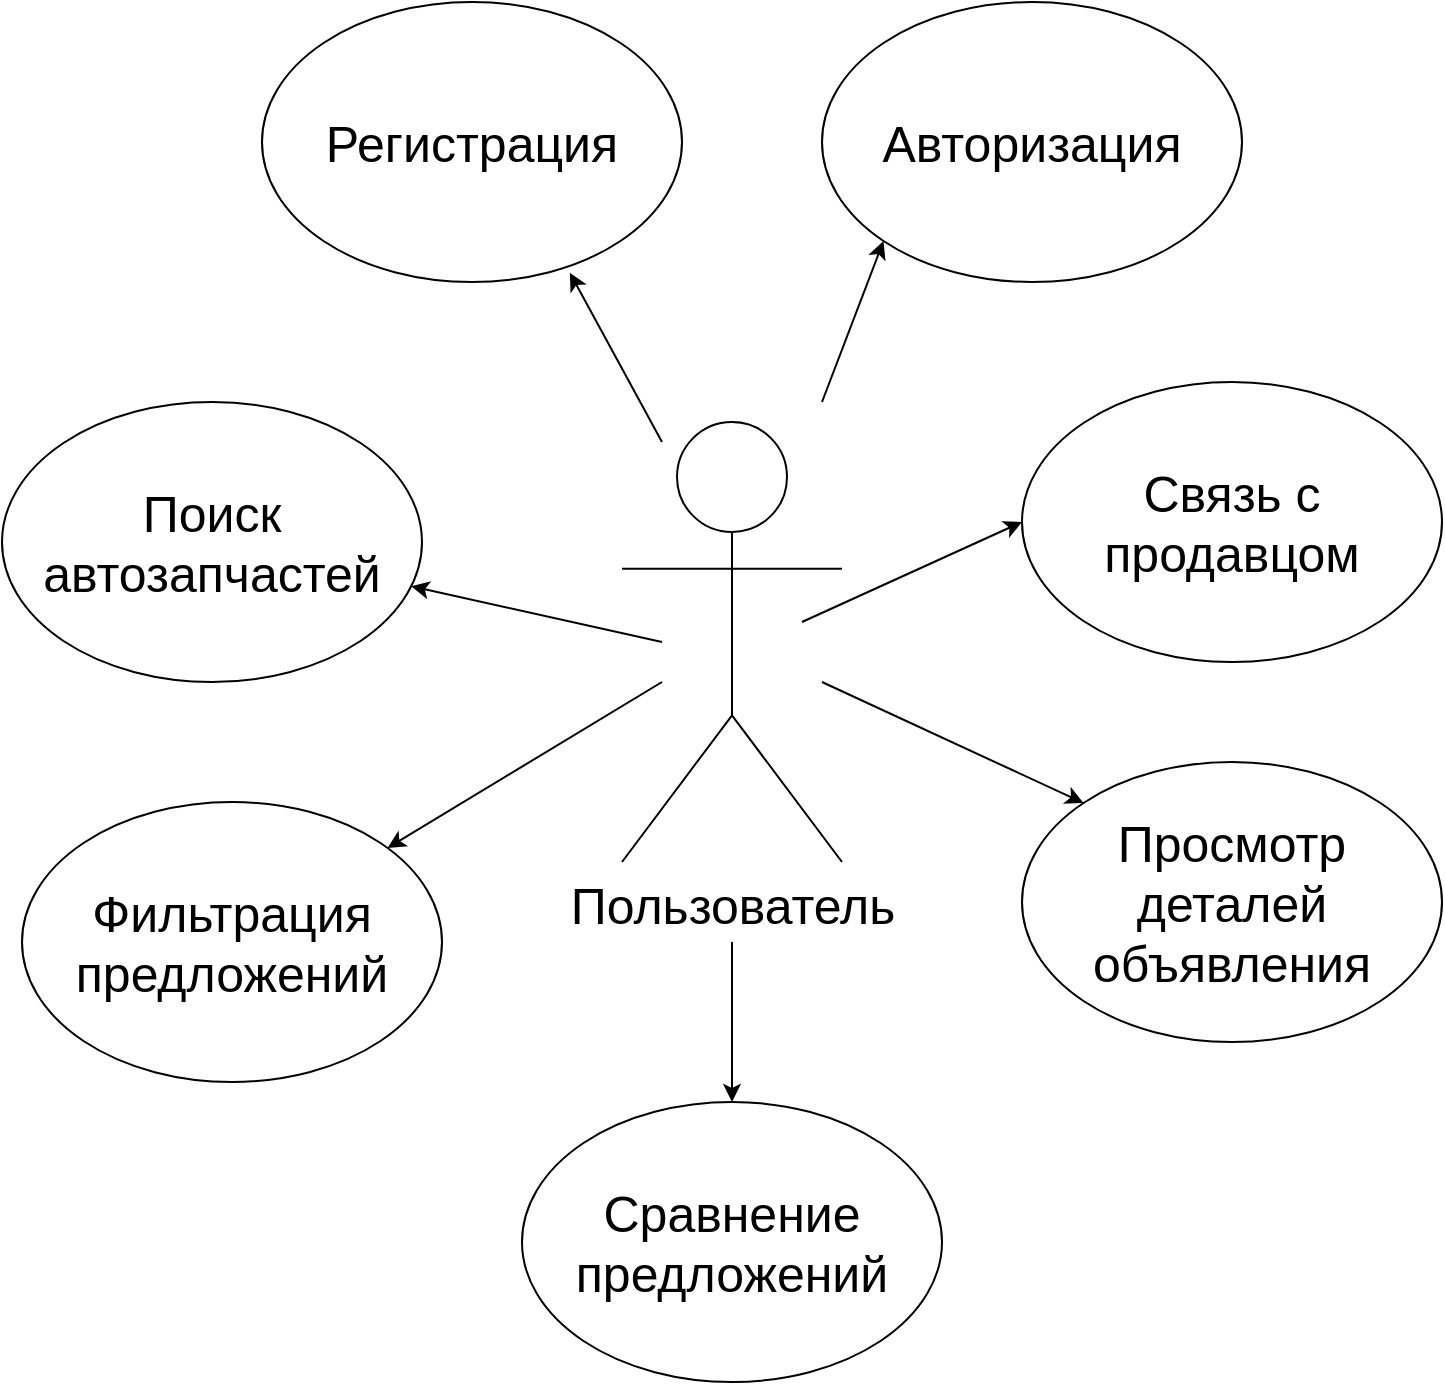 <mxfile version="25.0.3">
  <diagram name="Страница — 1" id="M5Uz-Huadg0Rzwa8x6v-">
    <mxGraphModel dx="1066" dy="1016" grid="1" gridSize="10" guides="1" tooltips="1" connect="1" arrows="1" fold="1" page="1" pageScale="1" pageWidth="827" pageHeight="1169" math="0" shadow="0">
      <root>
        <mxCell id="0" />
        <mxCell id="1" parent="0" />
        <mxCell id="Etf8rqEQ94jlUfeYR5kx-1" value="&lt;font style=&quot;font-size: 25px;&quot;&gt;Пользователь&lt;/font&gt;" style="shape=umlActor;verticalLabelPosition=bottom;verticalAlign=top;html=1;outlineConnect=0;" vertex="1" parent="1">
          <mxGeometry x="410" y="310" width="110" height="220" as="geometry" />
        </mxCell>
        <mxCell id="Etf8rqEQ94jlUfeYR5kx-4" value="&lt;font style=&quot;font-size: 25px;&quot;&gt;Регистрация&lt;/font&gt;" style="ellipse;whiteSpace=wrap;html=1;" vertex="1" parent="1">
          <mxGeometry x="230" y="100" width="210" height="140" as="geometry" />
        </mxCell>
        <mxCell id="Etf8rqEQ94jlUfeYR5kx-5" value="&lt;font style=&quot;font-size: 25px;&quot;&gt;Авторизация&lt;/font&gt;" style="ellipse;whiteSpace=wrap;html=1;" vertex="1" parent="1">
          <mxGeometry x="510" y="100" width="210" height="140" as="geometry" />
        </mxCell>
        <mxCell id="Etf8rqEQ94jlUfeYR5kx-6" value="&lt;font style=&quot;font-size: 25px;&quot;&gt;Поиск автозапчастей&lt;/font&gt;" style="ellipse;whiteSpace=wrap;html=1;" vertex="1" parent="1">
          <mxGeometry x="100" y="300" width="210" height="140" as="geometry" />
        </mxCell>
        <mxCell id="Etf8rqEQ94jlUfeYR5kx-7" value="&lt;font style=&quot;font-size: 25px;&quot;&gt;Фильтрация предложений&lt;/font&gt;" style="ellipse;whiteSpace=wrap;html=1;" vertex="1" parent="1">
          <mxGeometry x="110" y="500" width="210" height="140" as="geometry" />
        </mxCell>
        <mxCell id="Etf8rqEQ94jlUfeYR5kx-9" value="&lt;font style=&quot;font-size: 25px;&quot;&gt;Сравнение предложений&lt;/font&gt;" style="ellipse;whiteSpace=wrap;html=1;" vertex="1" parent="1">
          <mxGeometry x="360" y="650" width="210" height="140" as="geometry" />
        </mxCell>
        <mxCell id="Etf8rqEQ94jlUfeYR5kx-10" value="&lt;font style=&quot;font-size: 25px;&quot;&gt;Просмотр деталей объявления&lt;/font&gt;" style="ellipse;whiteSpace=wrap;html=1;" vertex="1" parent="1">
          <mxGeometry x="610" y="480" width="210" height="140" as="geometry" />
        </mxCell>
        <mxCell id="Etf8rqEQ94jlUfeYR5kx-11" value="&lt;font style=&quot;font-size: 25px;&quot;&gt;Связь с продавцом&lt;/font&gt;" style="ellipse;whiteSpace=wrap;html=1;" vertex="1" parent="1">
          <mxGeometry x="610" y="290" width="210" height="140" as="geometry" />
        </mxCell>
        <mxCell id="Etf8rqEQ94jlUfeYR5kx-13" value="" style="endArrow=classic;html=1;rounded=0;entryX=0.733;entryY=0.967;entryDx=0;entryDy=0;entryPerimeter=0;" edge="1" parent="1" target="Etf8rqEQ94jlUfeYR5kx-4">
          <mxGeometry width="50" height="50" relative="1" as="geometry">
            <mxPoint x="430" y="320" as="sourcePoint" />
            <mxPoint x="470" y="460" as="targetPoint" />
          </mxGeometry>
        </mxCell>
        <mxCell id="Etf8rqEQ94jlUfeYR5kx-14" value="" style="endArrow=classic;html=1;rounded=0;entryX=0;entryY=1;entryDx=0;entryDy=0;" edge="1" parent="1" target="Etf8rqEQ94jlUfeYR5kx-5">
          <mxGeometry width="50" height="50" relative="1" as="geometry">
            <mxPoint x="510" y="300" as="sourcePoint" />
            <mxPoint x="394" y="245" as="targetPoint" />
          </mxGeometry>
        </mxCell>
        <mxCell id="Etf8rqEQ94jlUfeYR5kx-16" value="" style="endArrow=classic;html=1;rounded=0;" edge="1" parent="1" target="Etf8rqEQ94jlUfeYR5kx-6">
          <mxGeometry width="50" height="50" relative="1" as="geometry">
            <mxPoint x="430" y="420" as="sourcePoint" />
            <mxPoint x="470" y="460" as="targetPoint" />
          </mxGeometry>
        </mxCell>
        <mxCell id="Etf8rqEQ94jlUfeYR5kx-17" value="" style="endArrow=classic;html=1;rounded=0;entryX=0;entryY=0.5;entryDx=0;entryDy=0;" edge="1" parent="1" target="Etf8rqEQ94jlUfeYR5kx-11">
          <mxGeometry width="50" height="50" relative="1" as="geometry">
            <mxPoint x="500" y="410" as="sourcePoint" />
            <mxPoint x="470" y="460" as="targetPoint" />
          </mxGeometry>
        </mxCell>
        <mxCell id="Etf8rqEQ94jlUfeYR5kx-18" value="" style="endArrow=classic;html=1;rounded=0;entryX=0;entryY=0;entryDx=0;entryDy=0;" edge="1" parent="1" target="Etf8rqEQ94jlUfeYR5kx-10">
          <mxGeometry width="50" height="50" relative="1" as="geometry">
            <mxPoint x="510" y="440" as="sourcePoint" />
            <mxPoint x="470" y="460" as="targetPoint" />
          </mxGeometry>
        </mxCell>
        <mxCell id="Etf8rqEQ94jlUfeYR5kx-19" value="" style="endArrow=classic;html=1;rounded=0;" edge="1" parent="1" target="Etf8rqEQ94jlUfeYR5kx-7">
          <mxGeometry width="50" height="50" relative="1" as="geometry">
            <mxPoint x="430" y="440" as="sourcePoint" />
            <mxPoint x="470" y="460" as="targetPoint" />
          </mxGeometry>
        </mxCell>
        <mxCell id="Etf8rqEQ94jlUfeYR5kx-20" value="" style="endArrow=classic;html=1;rounded=0;entryX=0.5;entryY=0;entryDx=0;entryDy=0;" edge="1" parent="1" target="Etf8rqEQ94jlUfeYR5kx-9">
          <mxGeometry width="50" height="50" relative="1" as="geometry">
            <mxPoint x="465" y="570" as="sourcePoint" />
            <mxPoint x="470" y="460" as="targetPoint" />
          </mxGeometry>
        </mxCell>
      </root>
    </mxGraphModel>
  </diagram>
</mxfile>
